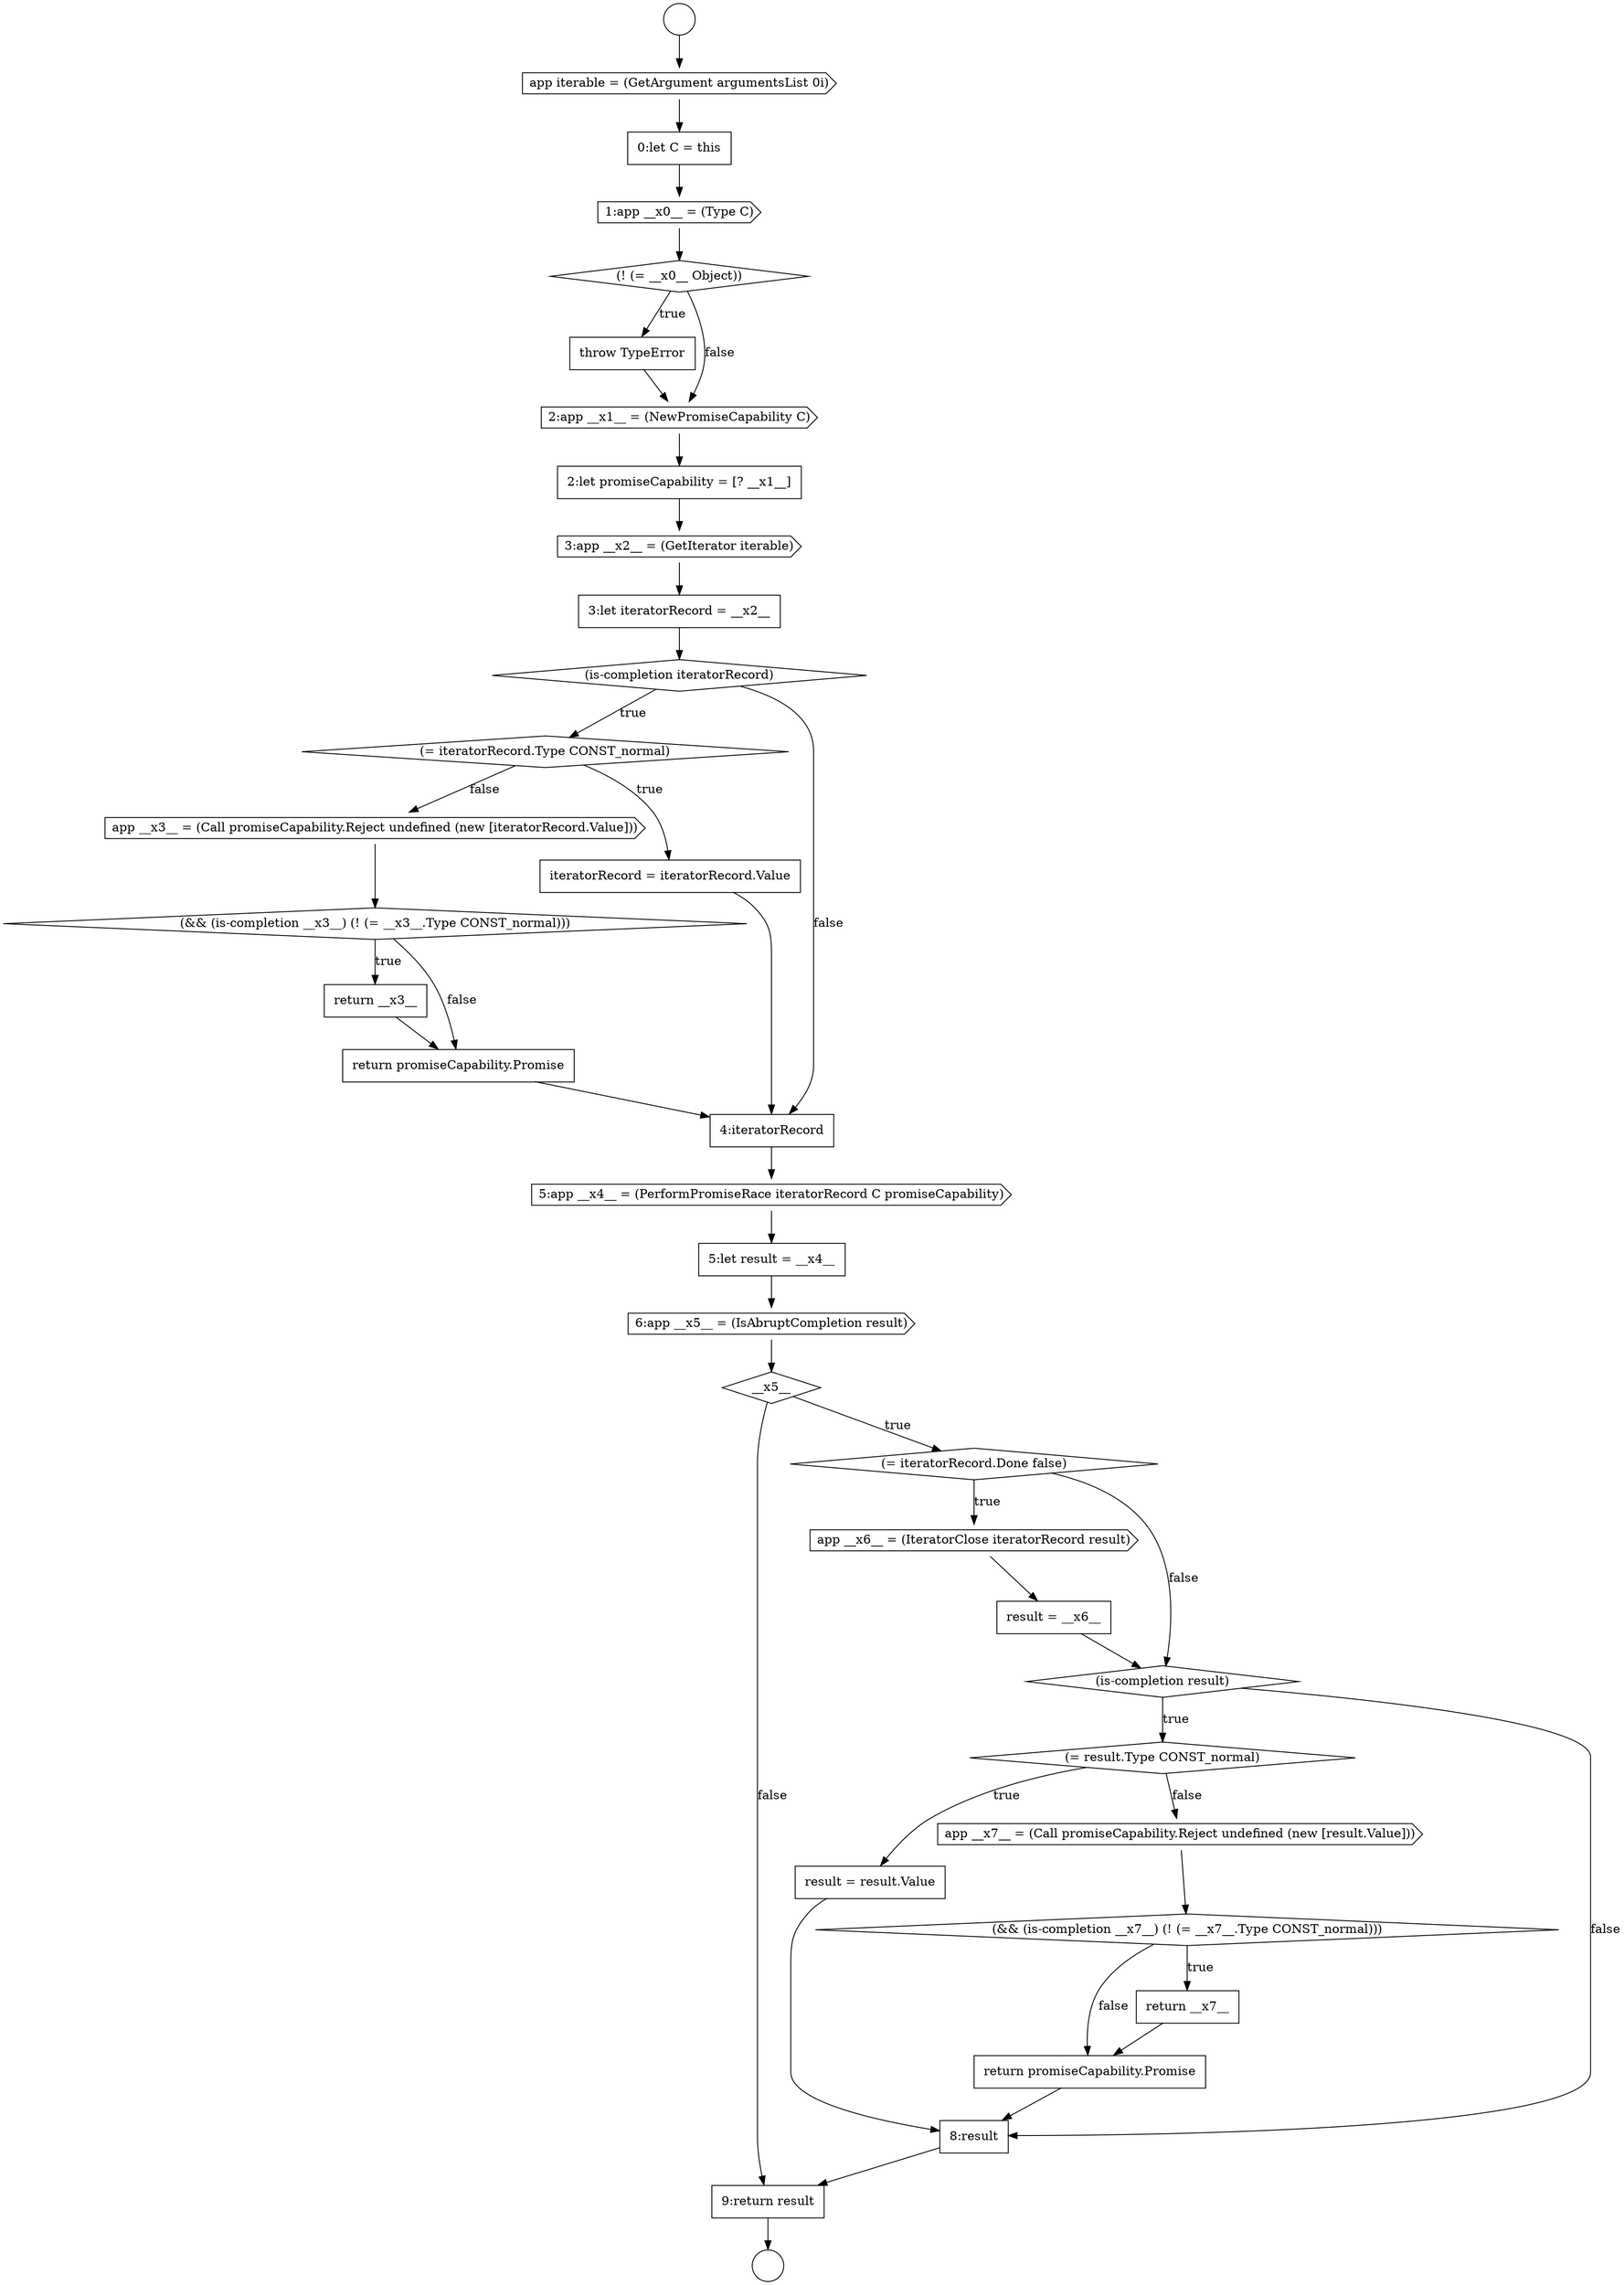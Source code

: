 digraph {
  node17684 [shape=diamond, label=<<font color="black">(= iteratorRecord.Type CONST_normal)</font>> color="black" fillcolor="white" style=filled]
  node17688 [shape=none, margin=0, label=<<font color="black">
    <table border="0" cellborder="1" cellspacing="0" cellpadding="10">
      <tr><td align="left">return __x3__</td></tr>
    </table>
  </font>> color="black" fillcolor="white" style=filled]
  node17697 [shape=none, margin=0, label=<<font color="black">
    <table border="0" cellborder="1" cellspacing="0" cellpadding="10">
      <tr><td align="left">result = __x6__</td></tr>
    </table>
  </font>> color="black" fillcolor="white" style=filled]
  node17687 [shape=diamond, label=<<font color="black">(&amp;&amp; (is-completion __x3__) (! (= __x3__.Type CONST_normal)))</font>> color="black" fillcolor="white" style=filled]
  node17692 [shape=none, margin=0, label=<<font color="black">
    <table border="0" cellborder="1" cellspacing="0" cellpadding="10">
      <tr><td align="left">5:let result = __x4__</td></tr>
    </table>
  </font>> color="black" fillcolor="white" style=filled]
  node17686 [shape=cds, label=<<font color="black">app __x3__ = (Call promiseCapability.Reject undefined (new [iteratorRecord.Value]))</font>> color="black" fillcolor="white" style=filled]
  node17682 [shape=none, margin=0, label=<<font color="black">
    <table border="0" cellborder="1" cellspacing="0" cellpadding="10">
      <tr><td align="left">3:let iteratorRecord = __x2__</td></tr>
    </table>
  </font>> color="black" fillcolor="white" style=filled]
  node17704 [shape=none, margin=0, label=<<font color="black">
    <table border="0" cellborder="1" cellspacing="0" cellpadding="10">
      <tr><td align="left">return promiseCapability.Promise</td></tr>
    </table>
  </font>> color="black" fillcolor="white" style=filled]
  node17685 [shape=none, margin=0, label=<<font color="black">
    <table border="0" cellborder="1" cellspacing="0" cellpadding="10">
      <tr><td align="left">iteratorRecord = iteratorRecord.Value</td></tr>
    </table>
  </font>> color="black" fillcolor="white" style=filled]
  node17693 [shape=cds, label=<<font color="black">6:app __x5__ = (IsAbruptCompletion result)</font>> color="black" fillcolor="white" style=filled]
  node17690 [shape=none, margin=0, label=<<font color="black">
    <table border="0" cellborder="1" cellspacing="0" cellpadding="10">
      <tr><td align="left">4:iteratorRecord</td></tr>
    </table>
  </font>> color="black" fillcolor="white" style=filled]
  node17694 [shape=diamond, label=<<font color="black">__x5__</font>> color="black" fillcolor="white" style=filled]
  node17677 [shape=diamond, label=<<font color="black">(! (= __x0__ Object))</font>> color="black" fillcolor="white" style=filled]
  node17691 [shape=cds, label=<<font color="black">5:app __x4__ = (PerformPromiseRace iteratorRecord C promiseCapability)</font>> color="black" fillcolor="white" style=filled]
  node17674 [shape=cds, label=<<font color="black">app iterable = (GetArgument argumentsList 0i)</font>> color="black" fillcolor="white" style=filled]
  node17702 [shape=diamond, label=<<font color="black">(&amp;&amp; (is-completion __x7__) (! (= __x7__.Type CONST_normal)))</font>> color="black" fillcolor="white" style=filled]
  node17706 [shape=none, margin=0, label=<<font color="black">
    <table border="0" cellborder="1" cellspacing="0" cellpadding="10">
      <tr><td align="left">9:return result</td></tr>
    </table>
  </font>> color="black" fillcolor="white" style=filled]
  node17683 [shape=diamond, label=<<font color="black">(is-completion iteratorRecord)</font>> color="black" fillcolor="white" style=filled]
  node17699 [shape=diamond, label=<<font color="black">(= result.Type CONST_normal)</font>> color="black" fillcolor="white" style=filled]
  node17678 [shape=none, margin=0, label=<<font color="black">
    <table border="0" cellborder="1" cellspacing="0" cellpadding="10">
      <tr><td align="left">throw TypeError</td></tr>
    </table>
  </font>> color="black" fillcolor="white" style=filled]
  node17675 [shape=none, margin=0, label=<<font color="black">
    <table border="0" cellborder="1" cellspacing="0" cellpadding="10">
      <tr><td align="left">0:let C = this</td></tr>
    </table>
  </font>> color="black" fillcolor="white" style=filled]
  node17695 [shape=diamond, label=<<font color="black">(= iteratorRecord.Done false)</font>> color="black" fillcolor="white" style=filled]
  node17703 [shape=none, margin=0, label=<<font color="black">
    <table border="0" cellborder="1" cellspacing="0" cellpadding="10">
      <tr><td align="left">return __x7__</td></tr>
    </table>
  </font>> color="black" fillcolor="white" style=filled]
  node17700 [shape=none, margin=0, label=<<font color="black">
    <table border="0" cellborder="1" cellspacing="0" cellpadding="10">
      <tr><td align="left">result = result.Value</td></tr>
    </table>
  </font>> color="black" fillcolor="white" style=filled]
  node17705 [shape=none, margin=0, label=<<font color="black">
    <table border="0" cellborder="1" cellspacing="0" cellpadding="10">
      <tr><td align="left">8:result</td></tr>
    </table>
  </font>> color="black" fillcolor="white" style=filled]
  node17679 [shape=cds, label=<<font color="black">2:app __x1__ = (NewPromiseCapability C)</font>> color="black" fillcolor="white" style=filled]
  node17676 [shape=cds, label=<<font color="black">1:app __x0__ = (Type C)</font>> color="black" fillcolor="white" style=filled]
  node17696 [shape=cds, label=<<font color="black">app __x6__ = (IteratorClose iteratorRecord result)</font>> color="black" fillcolor="white" style=filled]
  node17689 [shape=none, margin=0, label=<<font color="black">
    <table border="0" cellborder="1" cellspacing="0" cellpadding="10">
      <tr><td align="left">return promiseCapability.Promise</td></tr>
    </table>
  </font>> color="black" fillcolor="white" style=filled]
  node17698 [shape=diamond, label=<<font color="black">(is-completion result)</font>> color="black" fillcolor="white" style=filled]
  node17672 [shape=circle label=" " color="black" fillcolor="white" style=filled]
  node17681 [shape=cds, label=<<font color="black">3:app __x2__ = (GetIterator iterable)</font>> color="black" fillcolor="white" style=filled]
  node17680 [shape=none, margin=0, label=<<font color="black">
    <table border="0" cellborder="1" cellspacing="0" cellpadding="10">
      <tr><td align="left">2:let promiseCapability = [? __x1__]</td></tr>
    </table>
  </font>> color="black" fillcolor="white" style=filled]
  node17673 [shape=circle label=" " color="black" fillcolor="white" style=filled]
  node17701 [shape=cds, label=<<font color="black">app __x7__ = (Call promiseCapability.Reject undefined (new [result.Value]))</font>> color="black" fillcolor="white" style=filled]
  node17694 -> node17695 [label=<<font color="black">true</font>> color="black"]
  node17694 -> node17706 [label=<<font color="black">false</font>> color="black"]
  node17689 -> node17690 [ color="black"]
  node17684 -> node17685 [label=<<font color="black">true</font>> color="black"]
  node17684 -> node17686 [label=<<font color="black">false</font>> color="black"]
  node17698 -> node17699 [label=<<font color="black">true</font>> color="black"]
  node17698 -> node17705 [label=<<font color="black">false</font>> color="black"]
  node17685 -> node17690 [ color="black"]
  node17691 -> node17692 [ color="black"]
  node17697 -> node17698 [ color="black"]
  node17686 -> node17687 [ color="black"]
  node17672 -> node17674 [ color="black"]
  node17693 -> node17694 [ color="black"]
  node17704 -> node17705 [ color="black"]
  node17706 -> node17673 [ color="black"]
  node17692 -> node17693 [ color="black"]
  node17679 -> node17680 [ color="black"]
  node17675 -> node17676 [ color="black"]
  node17687 -> node17688 [label=<<font color="black">true</font>> color="black"]
  node17687 -> node17689 [label=<<font color="black">false</font>> color="black"]
  node17696 -> node17697 [ color="black"]
  node17678 -> node17679 [ color="black"]
  node17701 -> node17702 [ color="black"]
  node17674 -> node17675 [ color="black"]
  node17682 -> node17683 [ color="black"]
  node17705 -> node17706 [ color="black"]
  node17677 -> node17678 [label=<<font color="black">true</font>> color="black"]
  node17677 -> node17679 [label=<<font color="black">false</font>> color="black"]
  node17681 -> node17682 [ color="black"]
  node17695 -> node17696 [label=<<font color="black">true</font>> color="black"]
  node17695 -> node17698 [label=<<font color="black">false</font>> color="black"]
  node17700 -> node17705 [ color="black"]
  node17683 -> node17684 [label=<<font color="black">true</font>> color="black"]
  node17683 -> node17690 [label=<<font color="black">false</font>> color="black"]
  node17702 -> node17703 [label=<<font color="black">true</font>> color="black"]
  node17702 -> node17704 [label=<<font color="black">false</font>> color="black"]
  node17688 -> node17689 [ color="black"]
  node17699 -> node17700 [label=<<font color="black">true</font>> color="black"]
  node17699 -> node17701 [label=<<font color="black">false</font>> color="black"]
  node17703 -> node17704 [ color="black"]
  node17676 -> node17677 [ color="black"]
  node17680 -> node17681 [ color="black"]
  node17690 -> node17691 [ color="black"]
}
